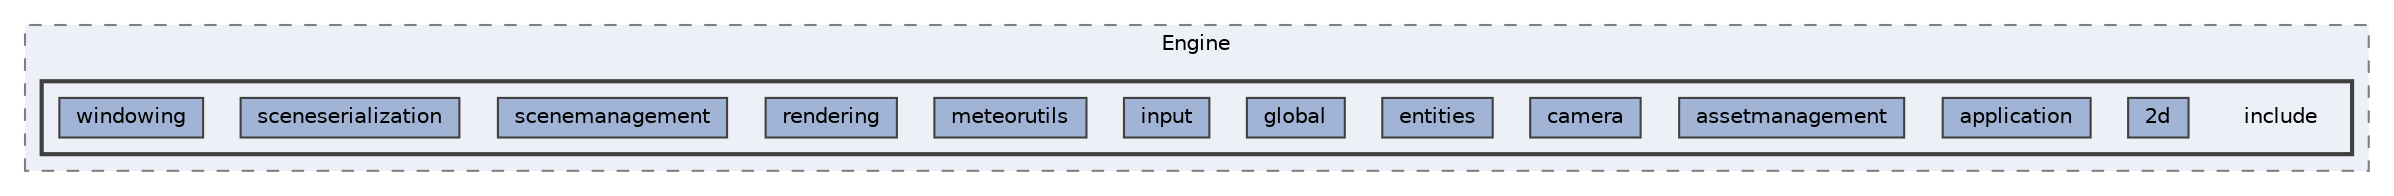 digraph "D:/Github/Meteor2D/Meteor2D/Engine/include"
{
 // LATEX_PDF_SIZE
  bgcolor="transparent";
  edge [fontname=Helvetica,fontsize=10,labelfontname=Helvetica,labelfontsize=10];
  node [fontname=Helvetica,fontsize=10,shape=box,height=0.2,width=0.4];
  compound=true
  subgraph clusterdir_4ac3554e6ba0abe10ee10c851c5fdcc8 {
    graph [ bgcolor="#edf0f7", pencolor="grey50", label="Engine", fontname=Helvetica,fontsize=10 style="filled,dashed", URL="dir_4ac3554e6ba0abe10ee10c851c5fdcc8.html",tooltip=""]
  subgraph clusterdir_20fad6d70e542fc50c9bc43fa9256bb5 {
    graph [ bgcolor="#edf0f7", pencolor="grey25", label="", fontname=Helvetica,fontsize=10 style="filled,bold", URL="dir_20fad6d70e542fc50c9bc43fa9256bb5.html",tooltip=""]
    dir_20fad6d70e542fc50c9bc43fa9256bb5 [shape=plaintext, label="include"];
  dir_0db1825970dfaecbe6a2429931290b39 [label="2d", fillcolor="#a2b4d6", color="grey25", style="filled", URL="dir_0db1825970dfaecbe6a2429931290b39.html",tooltip=""];
  dir_34306276c49727e609d7688e842c386e [label="application", fillcolor="#a2b4d6", color="grey25", style="filled", URL="dir_34306276c49727e609d7688e842c386e.html",tooltip=""];
  dir_916a0175e4cb1ed41c5783f0f85134db [label="assetmanagement", fillcolor="#a2b4d6", color="grey25", style="filled", URL="dir_916a0175e4cb1ed41c5783f0f85134db.html",tooltip=""];
  dir_eb45a9663e757350547652f9d7443ee0 [label="camera", fillcolor="#a2b4d6", color="grey25", style="filled", URL="dir_eb45a9663e757350547652f9d7443ee0.html",tooltip=""];
  dir_490e3bba0e3d8afb0eb59153bcca2701 [label="entities", fillcolor="#a2b4d6", color="grey25", style="filled", URL="dir_490e3bba0e3d8afb0eb59153bcca2701.html",tooltip=""];
  dir_5f5052ac08f61c2be66e76f9f9a5892b [label="global", fillcolor="#a2b4d6", color="grey25", style="filled", URL="dir_5f5052ac08f61c2be66e76f9f9a5892b.html",tooltip=""];
  dir_d4687ae661b274bd029336ffce03375c [label="input", fillcolor="#a2b4d6", color="grey25", style="filled", URL="dir_d4687ae661b274bd029336ffce03375c.html",tooltip=""];
  dir_d49c2a355c450dcf185e4314783f3666 [label="meteorutils", fillcolor="#a2b4d6", color="grey25", style="filled", URL="dir_d49c2a355c450dcf185e4314783f3666.html",tooltip=""];
  dir_c5ba90b68c0457072ab92bdb5132a4b6 [label="rendering", fillcolor="#a2b4d6", color="grey25", style="filled", URL="dir_c5ba90b68c0457072ab92bdb5132a4b6.html",tooltip=""];
  dir_f99e206b47adefc68d26105346dc522b [label="scenemanagement", fillcolor="#a2b4d6", color="grey25", style="filled", URL="dir_f99e206b47adefc68d26105346dc522b.html",tooltip=""];
  dir_53aed86aaf902cc14206187e8cc1693d [label="sceneserialization", fillcolor="#a2b4d6", color="grey25", style="filled", URL="dir_53aed86aaf902cc14206187e8cc1693d.html",tooltip=""];
  dir_d5589951d4d173b93bd9639630217451 [label="windowing", fillcolor="#a2b4d6", color="grey25", style="filled", URL="dir_d5589951d4d173b93bd9639630217451.html",tooltip=""];
  }
  }
}
